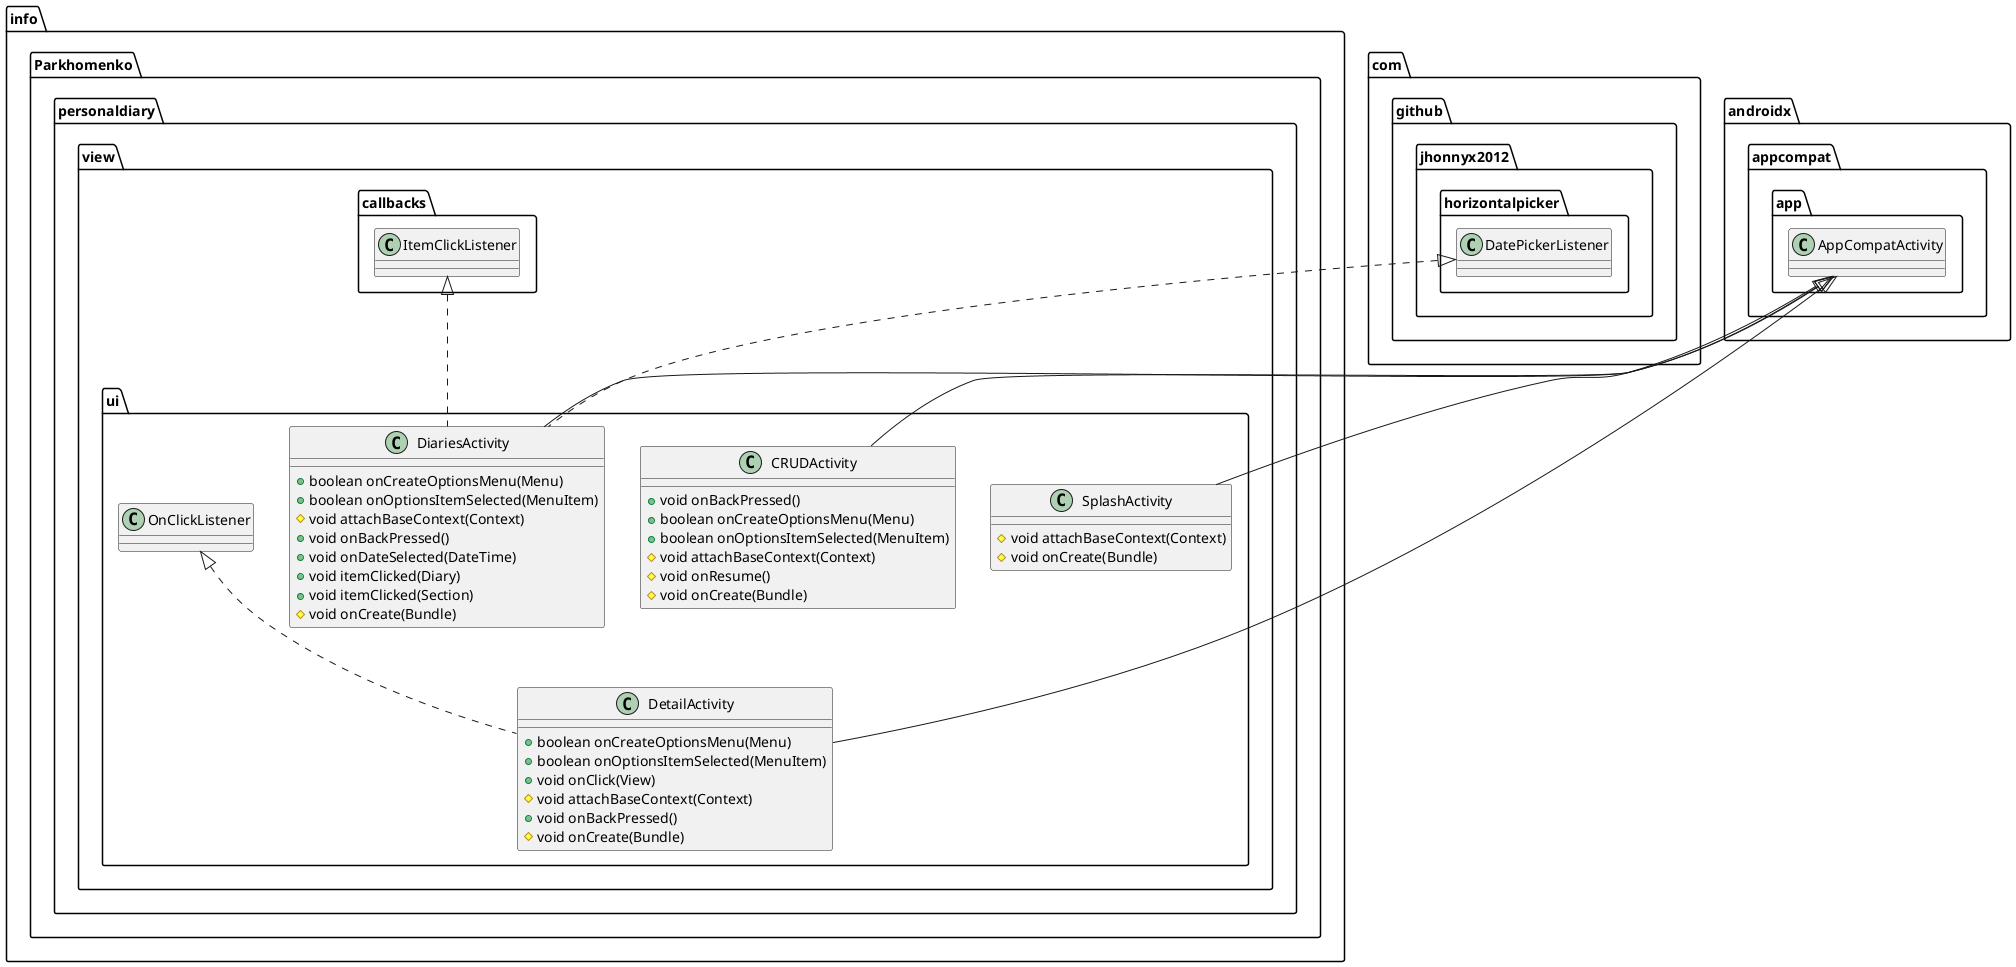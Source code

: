 @startuml
class info.Parkhomenko.personaldiary.view.ui.SplashActivity {
# void attachBaseContext(Context)
# void onCreate(Bundle)
}
class info.Parkhomenko.personaldiary.view.ui.DetailActivity {
+ boolean onCreateOptionsMenu(Menu)
+ boolean onOptionsItemSelected(MenuItem)
+ void onClick(View)
# void attachBaseContext(Context)
+ void onBackPressed()
# void onCreate(Bundle)
}
class info.Parkhomenko.personaldiary.view.ui.DiariesActivity {
+ boolean onCreateOptionsMenu(Menu)
+ boolean onOptionsItemSelected(MenuItem)
# void attachBaseContext(Context)
+ void onBackPressed()
+ void onDateSelected(DateTime)
+ void itemClicked(Diary)
+ void itemClicked(Section)
# void onCreate(Bundle)
}
class info.Parkhomenko.personaldiary.view.ui.CRUDActivity {
+ void onBackPressed()
+ boolean onCreateOptionsMenu(Menu)
+ boolean onOptionsItemSelected(MenuItem)
# void attachBaseContext(Context)
# void onResume()
# void onCreate(Bundle)
}


androidx.appcompat.app.AppCompatActivity <|-- info.Parkhomenko.personaldiary.view.ui.SplashActivity
info.Parkhomenko.personaldiary.view.ui.OnClickListener <|.. info.Parkhomenko.personaldiary.view.ui.DetailActivity
androidx.appcompat.app.AppCompatActivity <|-- info.Parkhomenko.personaldiary.view.ui.DetailActivity
com.github.jhonnyx2012.horizontalpicker.DatePickerListener <|.. info.Parkhomenko.personaldiary.view.ui.DiariesActivity
info.Parkhomenko.personaldiary.view.callbacks.ItemClickListener <|.. info.Parkhomenko.personaldiary.view.ui.DiariesActivity
androidx.appcompat.app.AppCompatActivity <|-- info.Parkhomenko.personaldiary.view.ui.DiariesActivity
androidx.appcompat.app.AppCompatActivity <|-- info.Parkhomenko.personaldiary.view.ui.CRUDActivity
@enduml